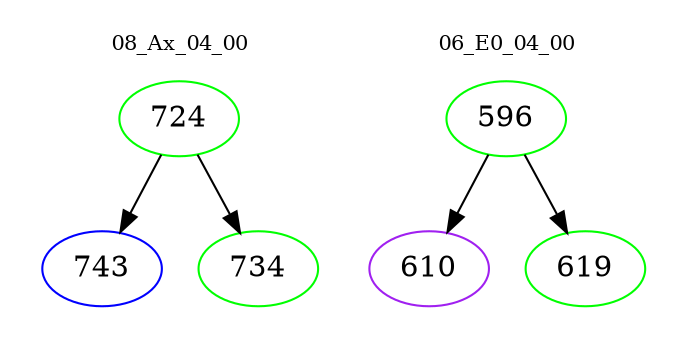 digraph{
subgraph cluster_0 {
color = white
label = "08_Ax_04_00";
fontsize=10;
T0_724 [label="724", color="green"]
T0_724 -> T0_743 [color="black"]
T0_743 [label="743", color="blue"]
T0_724 -> T0_734 [color="black"]
T0_734 [label="734", color="green"]
}
subgraph cluster_1 {
color = white
label = "06_E0_04_00";
fontsize=10;
T1_596 [label="596", color="green"]
T1_596 -> T1_610 [color="black"]
T1_610 [label="610", color="purple"]
T1_596 -> T1_619 [color="black"]
T1_619 [label="619", color="green"]
}
}

